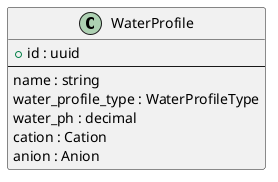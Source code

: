 @startuml

class "WaterProfile" as WaterProfile {
    + id : uuid
    --
    name : string
    water_profile_type : WaterProfileType
    water_ph : decimal /' EngUnit: pH, Water pH '/
    cation : Cation
    anion : Anion
}

@enduml